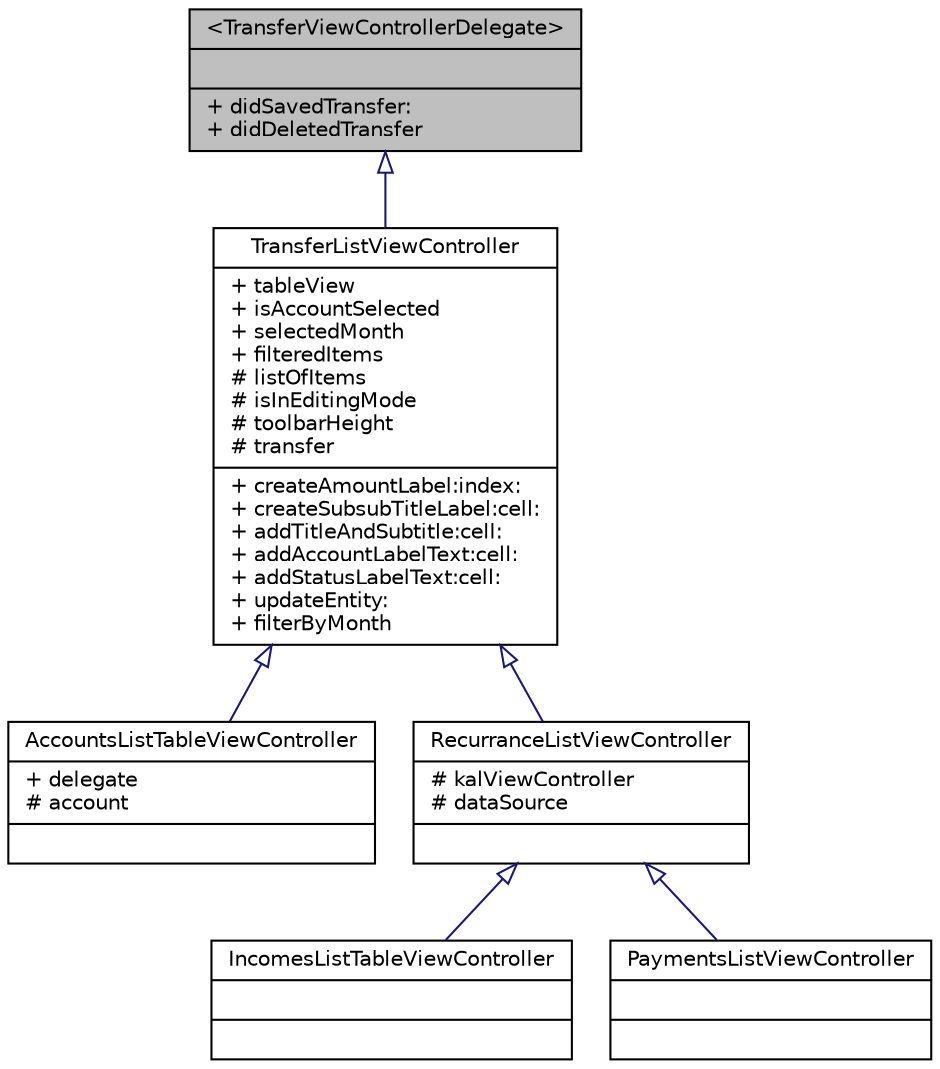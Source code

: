 digraph G
{
  edge [fontname="Helvetica",fontsize="10",labelfontname="Helvetica",labelfontsize="10"];
  node [fontname="Helvetica",fontsize="10",shape=record];
  Node1 [label="{\<TransferViewControllerDelegate\>\n||+ didSavedTransfer:\l+ didDeletedTransfer\l}",height=0.2,width=0.4,color="black", fillcolor="grey75", style="filled" fontcolor="black"];
  Node1 -> Node2 [dir=back,color="midnightblue",fontsize="10",style="solid",arrowtail="empty",fontname="Helvetica"];
  Node2 [label="{TransferListViewController\n|+ tableView\l+ isAccountSelected\l+ selectedMonth\l+ filteredItems\l# listOfItems\l# isInEditingMode\l# toolbarHeight\l# transfer\l|+ createAmountLabel:index:\l+ createSubsubTitleLabel:cell:\l+ addTitleAndSubtitle:cell:\l+ addAccountLabelText:cell:\l+ addStatusLabelText:cell:\l+ updateEntity:\l+ filterByMonth\l}",height=0.2,width=0.4,color="black", fillcolor="white", style="filled",URL="$interface_transfer_list_view_controller.html",tooltip="This is parent class for payment/income lists."];
  Node2 -> Node3 [dir=back,color="midnightblue",fontsize="10",style="solid",arrowtail="empty",fontname="Helvetica"];
  Node3 [label="{AccountsListTableViewController\n|+ delegate\l# account\l|}",height=0.2,width=0.4,color="black", fillcolor="white", style="filled",URL="$interface_accounts_list_table_view_controller.html",tooltip="AccountListTableViewController class is responsible for displaying and removing accounts list..."];
  Node2 -> Node4 [dir=back,color="midnightblue",fontsize="10",style="solid",arrowtail="empty",fontname="Helvetica"];
  Node4 [label="{RecurranceListViewController\n|# kalViewController\l# dataSource\l|}",height=0.2,width=0.4,color="black", fillcolor="white", style="filled",URL="$interface_recurrance_list_view_controller.html",tooltip="Used for showing list view and calendar for recurring objects."];
  Node4 -> Node5 [dir=back,color="midnightblue",fontsize="10",style="solid",arrowtail="empty",fontname="Helvetica"];
  Node5 [label="{IncomesListTableViewController\n||}",height=0.2,width=0.4,color="black", fillcolor="white", style="filled",URL="$interface_incomes_list_table_view_controller.html",tooltip="IncomesListTableViewController class. This class is responsible for displaying all incomes..."];
  Node4 -> Node6 [dir=back,color="midnightblue",fontsize="10",style="solid",arrowtail="empty",fontname="Helvetica"];
  Node6 [label="{PaymentsListViewController\n||}",height=0.2,width=0.4,color="black", fillcolor="white", style="filled",URL="$interface_payments_list_view_controller.html",tooltip="The class is used to display the list of payments both in the list view and calendar view..."];
}

